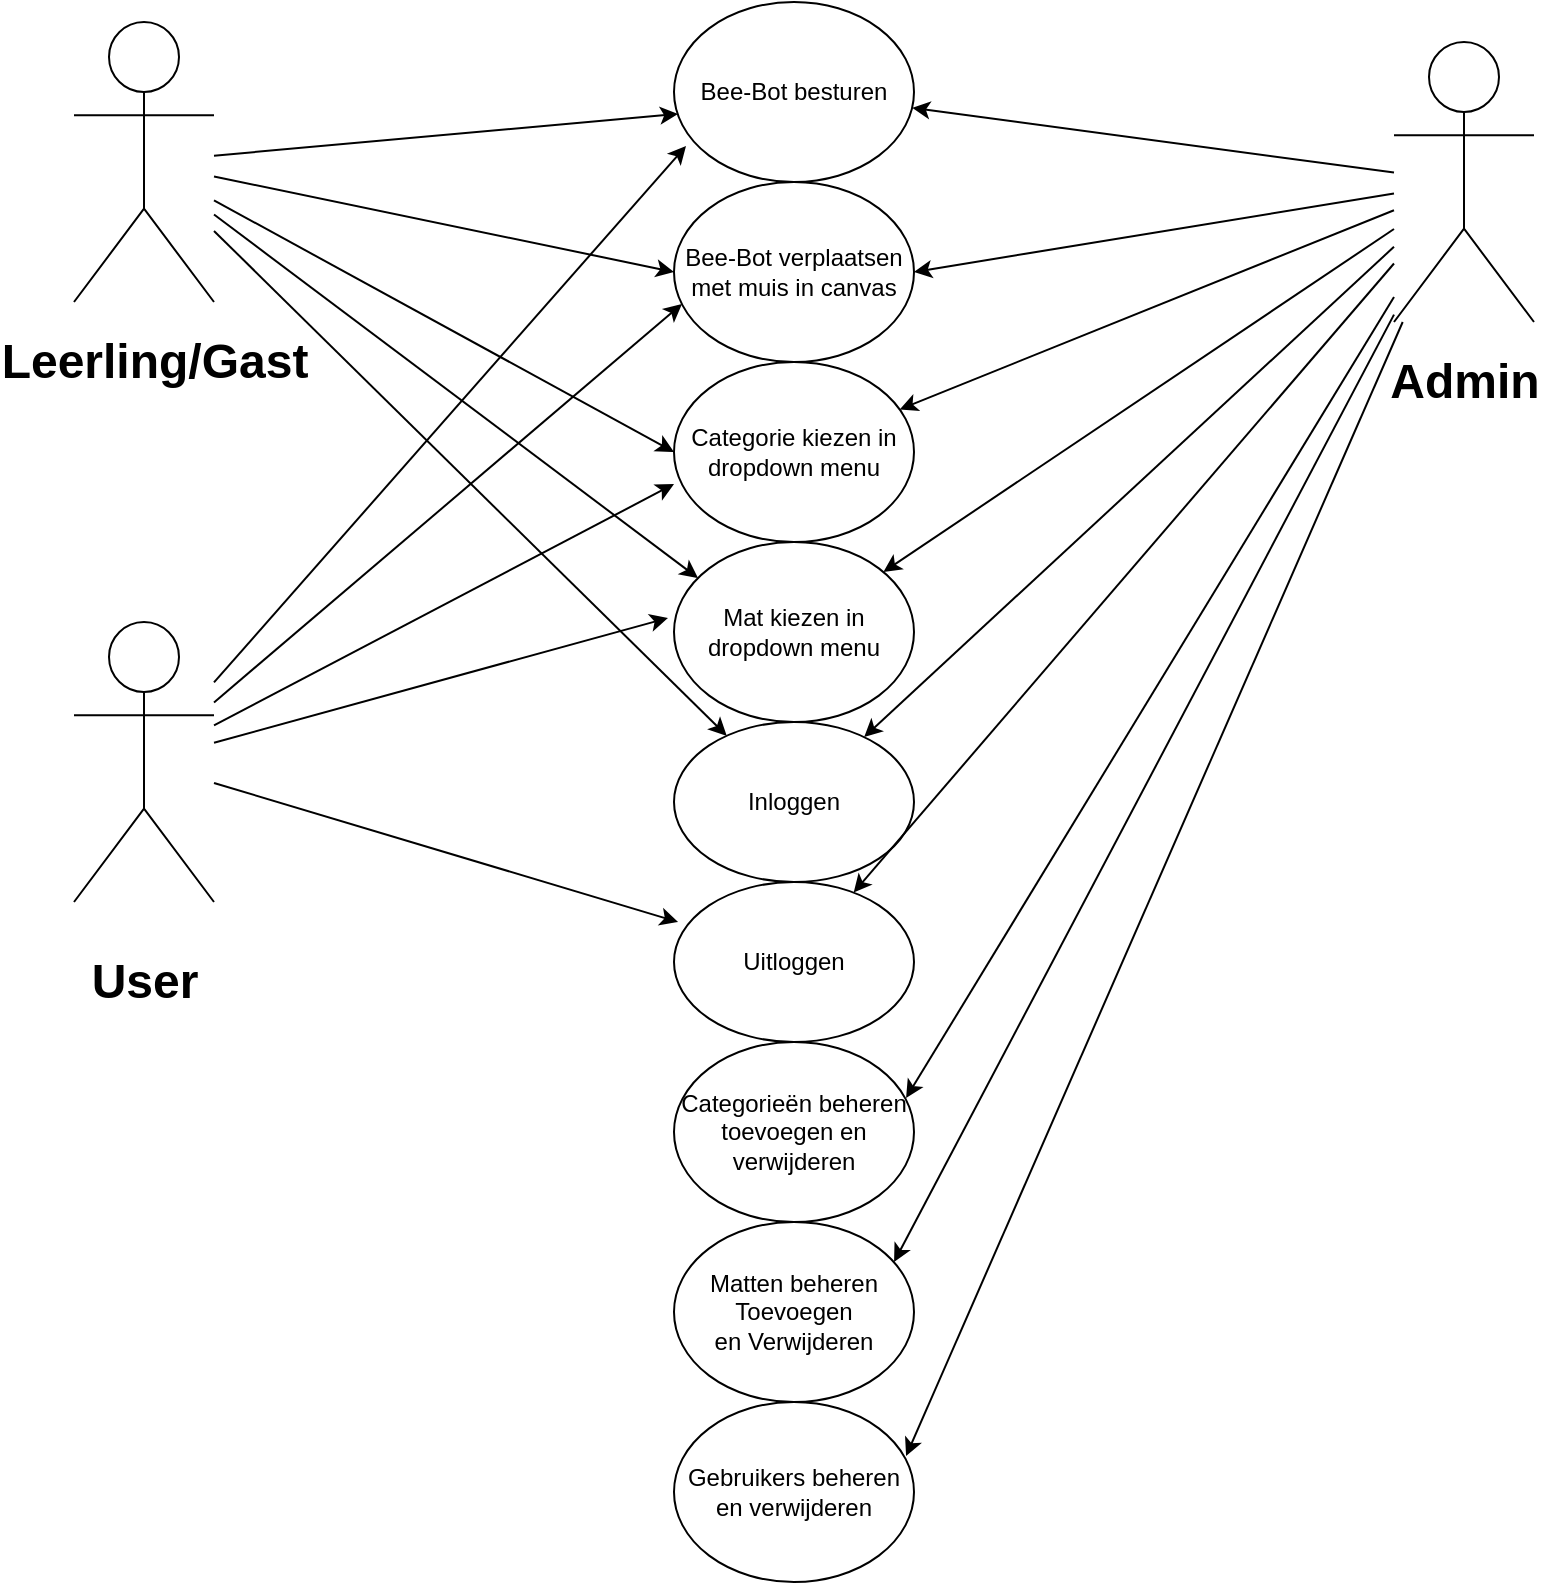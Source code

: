 <mxfile version="14.6.10" type="device"><diagram id="R2lEEEUBdFMjLlhIrx00" name="Page-1"><mxGraphModel dx="1422" dy="763" grid="1" gridSize="10" guides="1" tooltips="1" connect="1" arrows="1" fold="1" page="1" pageScale="1" pageWidth="850" pageHeight="1100" math="0" shadow="0" extFonts="Permanent Marker^https://fonts.googleapis.com/css?family=Permanent+Marker"><root><mxCell id="0"/><mxCell id="1" parent="0"/><object label="Actor" Leerling="" id="htRSiwiwy4oH9dhPjBbc-1"><mxCell style="shape=umlActor;verticalLabelPosition=bottom;verticalAlign=top;html=1;outlineConnect=0;fontFamily=Helvetica;noLabel=1;" parent="1" vertex="1"><mxGeometry x="50" y="30" width="70" height="140" as="geometry"/></mxCell></object><mxCell id="htRSiwiwy4oH9dhPjBbc-2" value="Actor" style="shape=umlActor;verticalLabelPosition=bottom;verticalAlign=top;html=1;outlineConnect=0;noLabel=1;" parent="1" vertex="1"><mxGeometry x="710" y="40" width="70" height="140" as="geometry"/></mxCell><mxCell id="htRSiwiwy4oH9dhPjBbc-5" value="Leerling/Gast" style="text;strokeColor=none;fillColor=none;html=1;fontSize=24;fontStyle=1;verticalAlign=middle;align=center;" parent="1" vertex="1"><mxGeometry x="40" y="180" width="100" height="40" as="geometry"/></mxCell><mxCell id="htRSiwiwy4oH9dhPjBbc-6" value="Admin" style="text;strokeColor=none;fillColor=none;html=1;fontSize=24;fontStyle=1;verticalAlign=middle;align=center;" parent="1" vertex="1"><mxGeometry x="695" y="190" width="100" height="40" as="geometry"/></mxCell><mxCell id="htRSiwiwy4oH9dhPjBbc-7" value="Bee-Bot besturen" style="ellipse;whiteSpace=wrap;html=1;fontFamily=Helvetica;" parent="1" vertex="1"><mxGeometry x="350" y="20" width="120" height="90" as="geometry"/></mxCell><mxCell id="htRSiwiwy4oH9dhPjBbc-9" value="Mat kiezen in dropdown menu" style="ellipse;whiteSpace=wrap;html=1;fontFamily=Helvetica;" parent="1" vertex="1"><mxGeometry x="350" y="290" width="120" height="90" as="geometry"/></mxCell><mxCell id="htRSiwiwy4oH9dhPjBbc-10" value="&lt;div&gt;Matten beheren&lt;/div&gt;&lt;div&gt;Toevoegen&lt;/div&gt;&lt;div&gt;en Verwijderen&lt;br&gt;&lt;/div&gt;" style="ellipse;whiteSpace=wrap;html=1;fontFamily=Helvetica;" parent="1" vertex="1"><mxGeometry x="350" y="630" width="120" height="90" as="geometry"/></mxCell><mxCell id="htRSiwiwy4oH9dhPjBbc-12" value="" style="endArrow=classic;html=1;fontFamily=Helvetica;entryX=0.017;entryY=0.622;entryDx=0;entryDy=0;entryPerimeter=0;" parent="1" source="htRSiwiwy4oH9dhPjBbc-1" target="htRSiwiwy4oH9dhPjBbc-7" edge="1"><mxGeometry width="50" height="50" relative="1" as="geometry"><mxPoint x="130" y="100" as="sourcePoint"/><mxPoint x="330" y="100" as="targetPoint"/></mxGeometry></mxCell><mxCell id="htRSiwiwy4oH9dhPjBbc-13" value="" style="endArrow=classic;html=1;fontFamily=Helvetica;entryX=0.1;entryY=0.2;entryDx=0;entryDy=0;entryPerimeter=0;" parent="1" source="htRSiwiwy4oH9dhPjBbc-1" target="htRSiwiwy4oH9dhPjBbc-9" edge="1"><mxGeometry width="50" height="50" relative="1" as="geometry"><mxPoint x="140" y="110" as="sourcePoint"/><mxPoint x="340" y="180" as="targetPoint"/></mxGeometry></mxCell><mxCell id="htRSiwiwy4oH9dhPjBbc-14" value="" style="endArrow=classic;html=1;fontFamily=Helvetica;entryX=0.917;entryY=0.222;entryDx=0;entryDy=0;entryPerimeter=0;" parent="1" target="htRSiwiwy4oH9dhPjBbc-10" edge="1" source="htRSiwiwy4oH9dhPjBbc-2"><mxGeometry width="50" height="50" relative="1" as="geometry"><mxPoint x="700" y="190" as="sourcePoint"/><mxPoint x="354" y="601" as="targetPoint"/></mxGeometry></mxCell><mxCell id="htRSiwiwy4oH9dhPjBbc-15" value="" style="endArrow=classic;html=1;fontFamily=Helvetica;" parent="1" target="htRSiwiwy4oH9dhPjBbc-9" edge="1" source="htRSiwiwy4oH9dhPjBbc-2"><mxGeometry width="50" height="50" relative="1" as="geometry"><mxPoint x="710" y="120" as="sourcePoint"/><mxPoint x="340" y="200" as="targetPoint"/></mxGeometry></mxCell><mxCell id="htRSiwiwy4oH9dhPjBbc-16" value="" style="endArrow=classic;html=1;fontFamily=Helvetica;" parent="1" source="htRSiwiwy4oH9dhPjBbc-2" target="htRSiwiwy4oH9dhPjBbc-7" edge="1"><mxGeometry width="50" height="50" relative="1" as="geometry"><mxPoint x="120" y="242.25" as="sourcePoint"/><mxPoint x="340" y="157.75" as="targetPoint"/></mxGeometry></mxCell><mxCell id="F3Xp_VFEyazc72Pu_73K-1" value="Categorie kiezen in dropdown menu" style="ellipse;whiteSpace=wrap;html=1;fontFamily=Helvetica;" parent="1" vertex="1"><mxGeometry x="350" y="200" width="120" height="90" as="geometry"/></mxCell><mxCell id="F3Xp_VFEyazc72Pu_73K-2" value="" style="endArrow=classic;html=1;fontFamily=Helvetica;" parent="1" target="F3Xp_VFEyazc72Pu_73K-1" edge="1" source="htRSiwiwy4oH9dhPjBbc-2"><mxGeometry width="50" height="50" relative="1" as="geometry"><mxPoint x="710" y="110" as="sourcePoint"/><mxPoint x="373.057" y="123.026" as="targetPoint"/></mxGeometry></mxCell><mxCell id="F3Xp_VFEyazc72Pu_73K-3" value="" style="endArrow=classic;html=1;fontFamily=Helvetica;entryX=0;entryY=0.5;entryDx=0;entryDy=0;" parent="1" source="htRSiwiwy4oH9dhPjBbc-1" target="F3Xp_VFEyazc72Pu_73K-1" edge="1"><mxGeometry width="50" height="50" relative="1" as="geometry"><mxPoint x="130" y="284.104" as="sourcePoint"/><mxPoint x="365.391" y="203.642" as="targetPoint"/></mxGeometry></mxCell><mxCell id="F3Xp_VFEyazc72Pu_73K-5" value="Categorieën beheren toevoegen en verwijderen " style="ellipse;whiteSpace=wrap;html=1;" parent="1" vertex="1"><mxGeometry x="350" y="540" width="120" height="90" as="geometry"/></mxCell><mxCell id="F3Xp_VFEyazc72Pu_73K-6" value="" style="endArrow=classic;html=1;fontFamily=Helvetica;entryX=0.967;entryY=0.311;entryDx=0;entryDy=0;entryPerimeter=0;" parent="1" target="F3Xp_VFEyazc72Pu_73K-5" edge="1" source="htRSiwiwy4oH9dhPjBbc-2"><mxGeometry width="50" height="50" relative="1" as="geometry"><mxPoint x="680" y="190" as="sourcePoint"/><mxPoint x="363.96" y="510.96" as="targetPoint"/></mxGeometry></mxCell><mxCell id="F3Xp_VFEyazc72Pu_73K-7" value="Inloggen" style="ellipse;whiteSpace=wrap;html=1;" parent="1" vertex="1"><mxGeometry x="350" y="380" width="120" height="80" as="geometry"/></mxCell><mxCell id="F3Xp_VFEyazc72Pu_73K-8" value="" style="endArrow=classic;html=1;fontFamily=Helvetica;" parent="1" source="htRSiwiwy4oH9dhPjBbc-1" target="F3Xp_VFEyazc72Pu_73K-7" edge="1"><mxGeometry width="50" height="50" relative="1" as="geometry"><mxPoint x="120" y="462.636" as="sourcePoint"/><mxPoint x="360" y="275" as="targetPoint"/></mxGeometry></mxCell><mxCell id="F3Xp_VFEyazc72Pu_73K-9" value="" style="endArrow=classic;html=1;fontFamily=Helvetica;" parent="1" target="F3Xp_VFEyazc72Pu_73K-7" edge="1" source="htRSiwiwy4oH9dhPjBbc-2"><mxGeometry width="50" height="50" relative="1" as="geometry"><mxPoint x="690" y="140" as="sourcePoint"/><mxPoint x="370" y="285" as="targetPoint"/></mxGeometry></mxCell><mxCell id="F3Xp_VFEyazc72Pu_73K-10" value="Uitloggen" style="ellipse;whiteSpace=wrap;html=1;" parent="1" vertex="1"><mxGeometry x="350" y="460" width="120" height="80" as="geometry"/></mxCell><mxCell id="F3Xp_VFEyazc72Pu_73K-11" value="" style="endArrow=classic;html=1;fontFamily=Helvetica;" parent="1" target="F3Xp_VFEyazc72Pu_73K-10" edge="1" source="htRSiwiwy4oH9dhPjBbc-2"><mxGeometry width="50" height="50" relative="1" as="geometry"><mxPoint x="690" y="160" as="sourcePoint"/><mxPoint x="360" y="350" as="targetPoint"/></mxGeometry></mxCell><mxCell id="F3Xp_VFEyazc72Pu_73K-12" value="Bee-Bot verplaatsen met muis in canvas" style="ellipse;whiteSpace=wrap;html=1;fontFamily=Helvetica;" parent="1" vertex="1"><mxGeometry x="350" y="110" width="120" height="90" as="geometry"/></mxCell><mxCell id="F3Xp_VFEyazc72Pu_73K-13" value="" style="endArrow=classic;html=1;fontFamily=Helvetica;entryX=0;entryY=0.5;entryDx=0;entryDy=0;" parent="1" source="htRSiwiwy4oH9dhPjBbc-1" target="F3Xp_VFEyazc72Pu_73K-12" edge="1"><mxGeometry width="50" height="50" relative="1" as="geometry"><mxPoint x="120" y="115.702" as="sourcePoint"/><mxPoint x="362.04" y="85.98" as="targetPoint"/></mxGeometry></mxCell><mxCell id="F3Xp_VFEyazc72Pu_73K-14" value="" style="endArrow=classic;html=1;fontFamily=Helvetica;entryX=1;entryY=0.5;entryDx=0;entryDy=0;" parent="1" target="F3Xp_VFEyazc72Pu_73K-12" edge="1" source="htRSiwiwy4oH9dhPjBbc-2"><mxGeometry width="50" height="50" relative="1" as="geometry"><mxPoint x="710" y="110" as="sourcePoint"/><mxPoint x="372.04" y="95.98" as="targetPoint"/></mxGeometry></mxCell><object label="Actor" Leerling="" id="Xz4k5JRcj7aKGAagfe0j-1"><mxCell style="shape=umlActor;verticalLabelPosition=bottom;verticalAlign=top;html=1;outlineConnect=0;fontFamily=Helvetica;noLabel=1;" vertex="1" parent="1"><mxGeometry x="50" y="330" width="70" height="140" as="geometry"/></mxCell></object><mxCell id="Xz4k5JRcj7aKGAagfe0j-3" value="User" style="text;strokeColor=none;fillColor=none;html=1;fontSize=24;fontStyle=1;verticalAlign=middle;align=center;" vertex="1" parent="1"><mxGeometry x="35" y="490" width="100" height="40" as="geometry"/></mxCell><mxCell id="Xz4k5JRcj7aKGAagfe0j-4" value="Gebruikers beheren en verwijderen" style="ellipse;whiteSpace=wrap;html=1;fontFamily=Helvetica;" vertex="1" parent="1"><mxGeometry x="350" y="720" width="120" height="90" as="geometry"/></mxCell><mxCell id="Xz4k5JRcj7aKGAagfe0j-5" value="" style="endArrow=classic;html=1;fontFamily=Helvetica;entryX=0.967;entryY=0.3;entryDx=0;entryDy=0;entryPerimeter=0;" edge="1" parent="1" source="htRSiwiwy4oH9dhPjBbc-2" target="Xz4k5JRcj7aKGAagfe0j-4"><mxGeometry width="50" height="50" relative="1" as="geometry"><mxPoint x="710" y="200" as="sourcePoint"/><mxPoint x="470.04" y="659.98" as="targetPoint"/></mxGeometry></mxCell><mxCell id="Xz4k5JRcj7aKGAagfe0j-6" value="" style="endArrow=classic;html=1;fontFamily=Helvetica;entryX=0.05;entryY=0.8;entryDx=0;entryDy=0;entryPerimeter=0;" edge="1" parent="1" source="Xz4k5JRcj7aKGAagfe0j-1" target="htRSiwiwy4oH9dhPjBbc-7"><mxGeometry width="50" height="50" relative="1" as="geometry"><mxPoint x="110" y="270.985" as="sourcePoint"/><mxPoint x="352.04" y="250" as="targetPoint"/></mxGeometry></mxCell><mxCell id="Xz4k5JRcj7aKGAagfe0j-7" value="" style="endArrow=classic;html=1;fontFamily=Helvetica;entryX=0.033;entryY=0.678;entryDx=0;entryDy=0;entryPerimeter=0;" edge="1" parent="1" source="Xz4k5JRcj7aKGAagfe0j-1" target="F3Xp_VFEyazc72Pu_73K-12"><mxGeometry width="50" height="50" relative="1" as="geometry"><mxPoint x="120" y="280.985" as="sourcePoint"/><mxPoint x="366" y="102" as="targetPoint"/></mxGeometry></mxCell><mxCell id="Xz4k5JRcj7aKGAagfe0j-8" value="" style="endArrow=classic;html=1;fontFamily=Helvetica;entryX=0;entryY=0.678;entryDx=0;entryDy=0;entryPerimeter=0;" edge="1" parent="1" source="Xz4k5JRcj7aKGAagfe0j-1" target="F3Xp_VFEyazc72Pu_73K-1"><mxGeometry width="50" height="50" relative="1" as="geometry"><mxPoint x="130" y="330" as="sourcePoint"/><mxPoint x="376" y="112" as="targetPoint"/></mxGeometry></mxCell><mxCell id="Xz4k5JRcj7aKGAagfe0j-9" value="" style="endArrow=classic;html=1;fontFamily=Helvetica;entryX=-0.025;entryY=0.422;entryDx=0;entryDy=0;entryPerimeter=0;" edge="1" parent="1" source="Xz4k5JRcj7aKGAagfe0j-1" target="htRSiwiwy4oH9dhPjBbc-9"><mxGeometry width="50" height="50" relative="1" as="geometry"><mxPoint x="140" y="360" as="sourcePoint"/><mxPoint x="386" y="122" as="targetPoint"/></mxGeometry></mxCell><mxCell id="Xz4k5JRcj7aKGAagfe0j-10" value="" style="endArrow=classic;html=1;fontFamily=Helvetica;entryX=0.017;entryY=0.25;entryDx=0;entryDy=0;entryPerimeter=0;" edge="1" parent="1" source="Xz4k5JRcj7aKGAagfe0j-1" target="F3Xp_VFEyazc72Pu_73K-10"><mxGeometry width="50" height="50" relative="1" as="geometry"><mxPoint x="130" y="370" as="sourcePoint"/><mxPoint x="396" y="132" as="targetPoint"/></mxGeometry></mxCell></root></mxGraphModel></diagram></mxfile>
